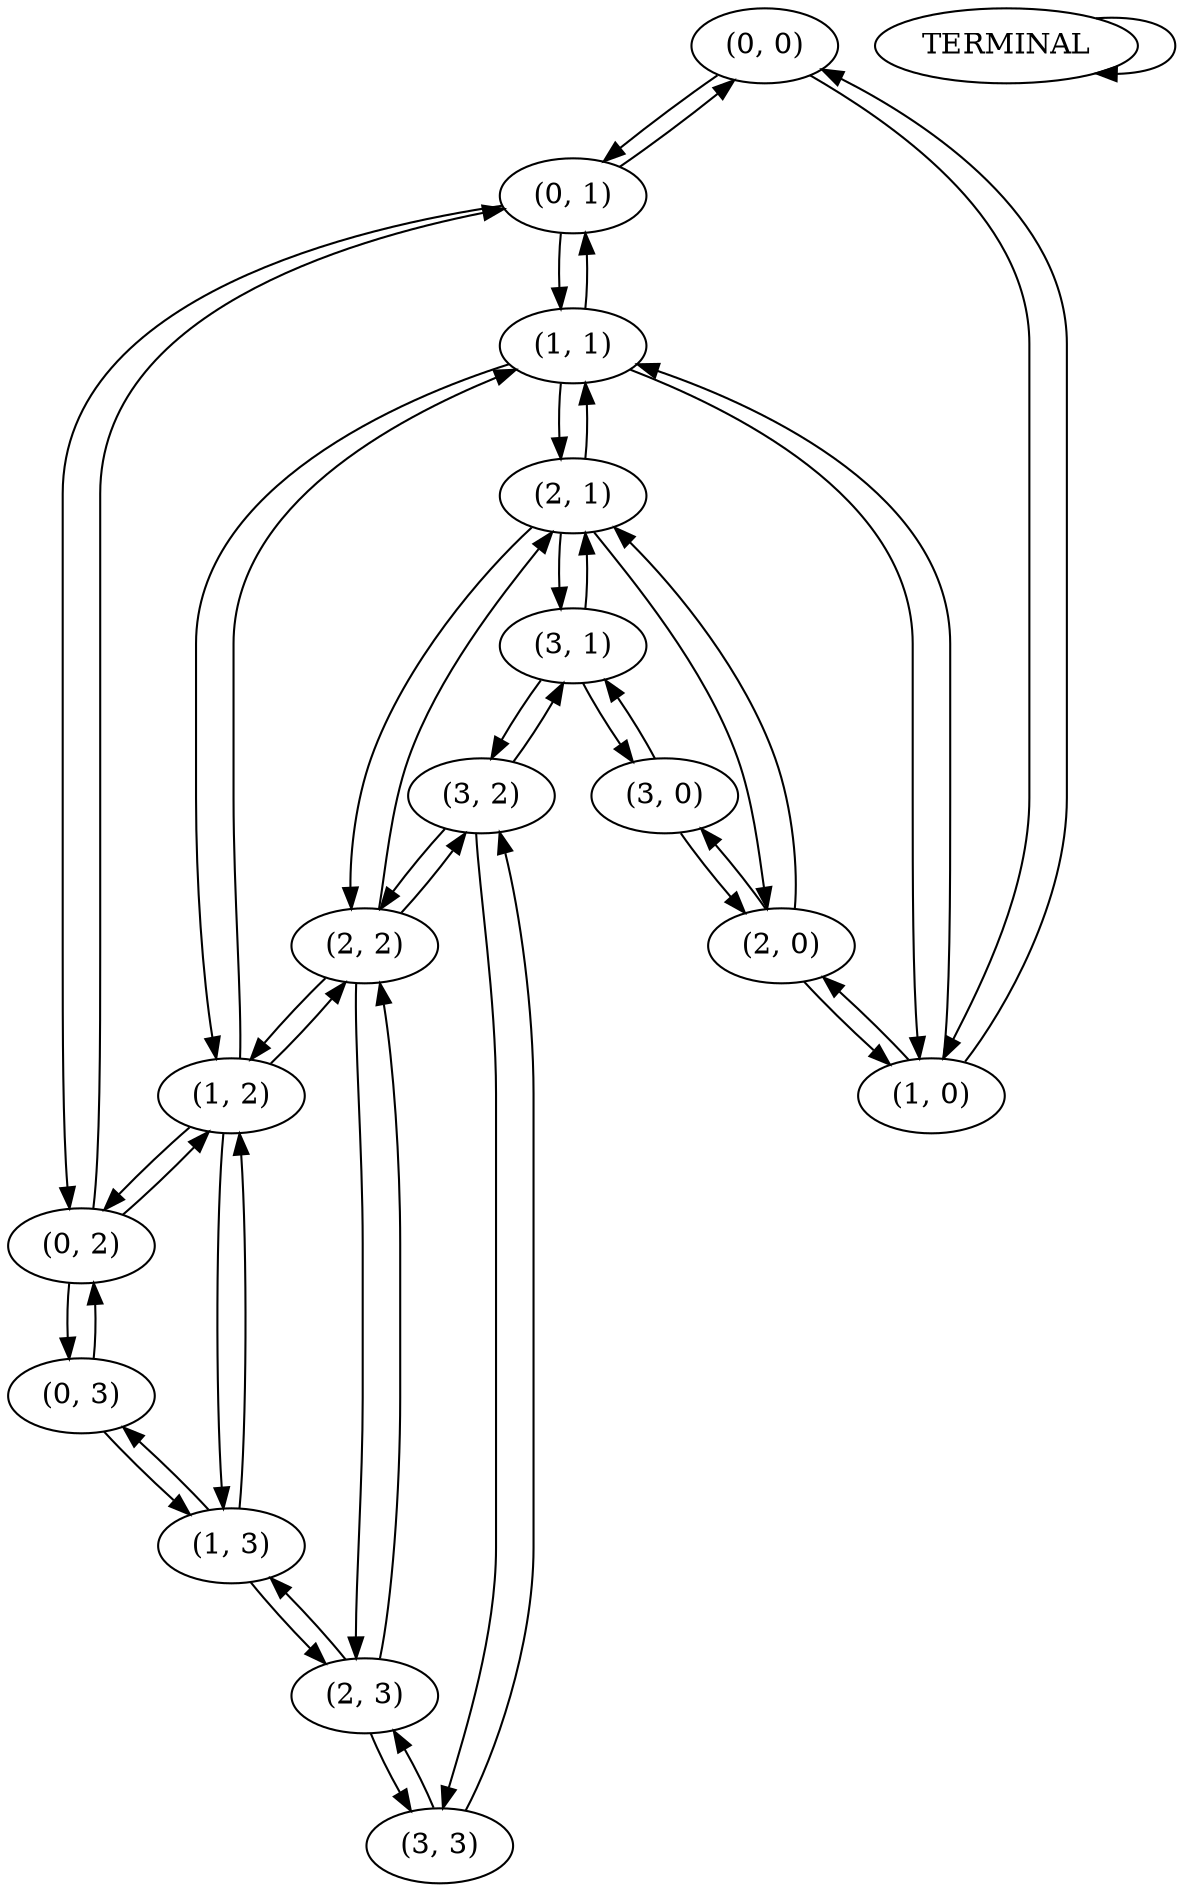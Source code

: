 digraph  {
"(0, 0)";
"(0, 1)";
"(1, 0)";
"(0, 2)";
"(1, 1)";
"(0, 3)";
"(1, 2)";
"(1, 3)";
"(2, 0)";
"(2, 1)";
"(2, 2)";
"(2, 3)";
"(3, 0)";
"(3, 1)";
"(3, 2)";
"(3, 3)";
TERMINAL;
"(0, 0)" -> "(0, 1)";
"(0, 0)" -> "(1, 0)";
"(0, 1)" -> "(0, 0)";
"(0, 1)" -> "(0, 2)";
"(0, 1)" -> "(1, 1)";
"(1, 0)" -> "(0, 0)";
"(1, 0)" -> "(1, 1)";
"(1, 0)" -> "(2, 0)";
"(0, 2)" -> "(0, 1)";
"(0, 2)" -> "(0, 3)";
"(0, 2)" -> "(1, 2)";
"(1, 1)" -> "(0, 1)";
"(1, 1)" -> "(1, 0)";
"(1, 1)" -> "(1, 2)";
"(1, 1)" -> "(2, 1)";
"(0, 3)" -> "(0, 2)";
"(0, 3)" -> "(1, 3)";
"(1, 2)" -> "(0, 2)";
"(1, 2)" -> "(1, 1)";
"(1, 2)" -> "(1, 3)";
"(1, 2)" -> "(2, 2)";
"(1, 3)" -> "(0, 3)";
"(1, 3)" -> "(1, 2)";
"(1, 3)" -> "(2, 3)";
"(2, 0)" -> "(1, 0)";
"(2, 0)" -> "(2, 1)";
"(2, 0)" -> "(3, 0)";
"(2, 1)" -> "(1, 1)";
"(2, 1)" -> "(2, 0)";
"(2, 1)" -> "(2, 2)";
"(2, 1)" -> "(3, 1)";
"(2, 2)" -> "(1, 2)";
"(2, 2)" -> "(2, 1)";
"(2, 2)" -> "(2, 3)";
"(2, 2)" -> "(3, 2)";
"(2, 3)" -> "(1, 3)";
"(2, 3)" -> "(2, 2)";
"(2, 3)" -> "(3, 3)";
"(3, 0)" -> "(2, 0)";
"(3, 0)" -> "(3, 1)";
"(3, 1)" -> "(2, 1)";
"(3, 1)" -> "(3, 0)";
"(3, 1)" -> "(3, 2)";
"(3, 2)" -> "(2, 2)";
"(3, 2)" -> "(3, 1)";
"(3, 2)" -> "(3, 3)";
"(3, 3)" -> "(2, 3)";
"(3, 3)" -> "(3, 2)";
TERMINAL -> TERMINAL;
}
